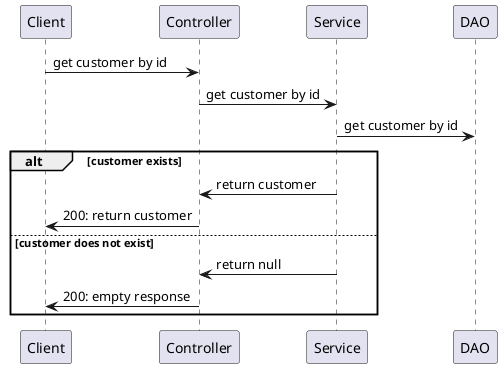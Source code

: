 @startuml
participant "Client" as client
participant "Controller" as ctrl
participant "Service" as svc
participant "DAO" as dao

client->ctrl: get customer by id
ctrl->svc: get customer by id
svc->dao: get customer by id
alt customer exists
    svc->ctrl: return customer
    ctrl->client: 200: return customer
else customer does not exist
    svc->ctrl: return null
    ctrl->client: 200: empty response
end
@enduml